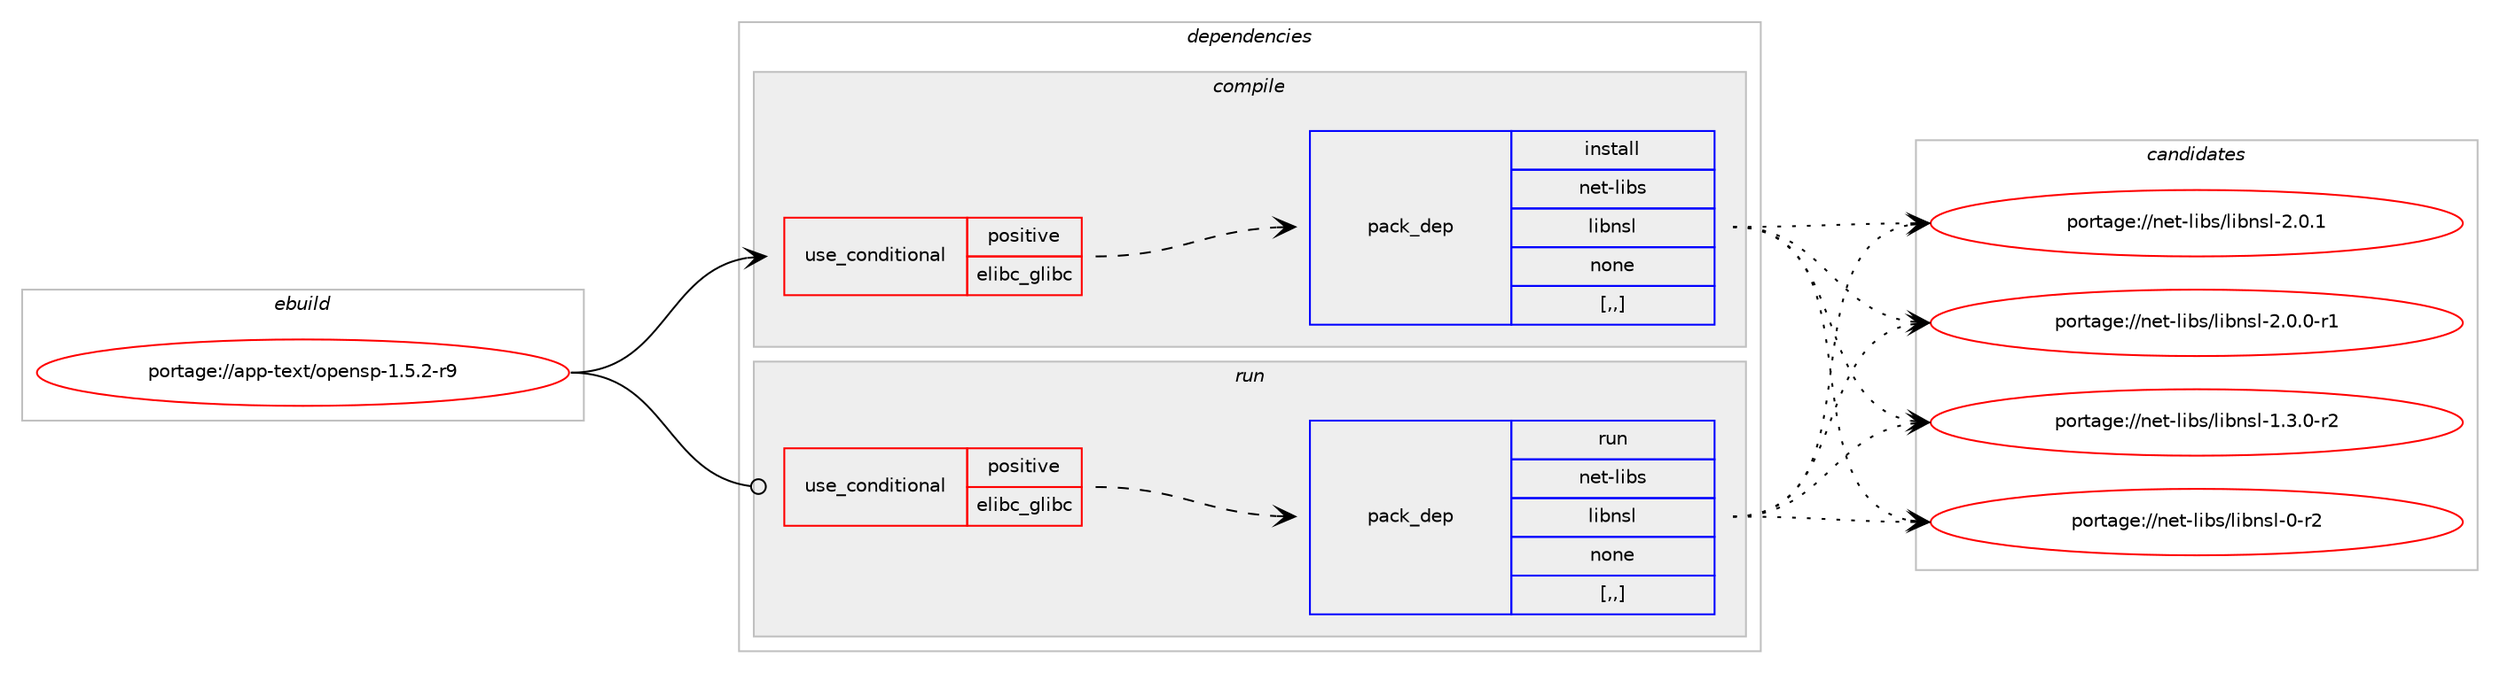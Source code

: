 digraph prolog {

# *************
# Graph options
# *************

newrank=true;
concentrate=true;
compound=true;
graph [rankdir=LR,fontname=Helvetica,fontsize=10,ranksep=1.5];#, ranksep=2.5, nodesep=0.2];
edge  [arrowhead=vee];
node  [fontname=Helvetica,fontsize=10];

# **********
# The ebuild
# **********

subgraph cluster_leftcol {
color=gray;
label=<<i>ebuild</i>>;
id [label="portage://app-text/opensp-1.5.2-r9", color=red, width=4, href="../app-text/opensp-1.5.2-r9.svg"];
}

# ****************
# The dependencies
# ****************

subgraph cluster_midcol {
color=gray;
label=<<i>dependencies</i>>;
subgraph cluster_compile {
fillcolor="#eeeeee";
style=filled;
label=<<i>compile</i>>;
subgraph cond145207 {
dependency550410 [label=<<TABLE BORDER="0" CELLBORDER="1" CELLSPACING="0" CELLPADDING="4"><TR><TD ROWSPAN="3" CELLPADDING="10">use_conditional</TD></TR><TR><TD>positive</TD></TR><TR><TD>elibc_glibc</TD></TR></TABLE>>, shape=none, color=red];
subgraph pack401097 {
dependency550411 [label=<<TABLE BORDER="0" CELLBORDER="1" CELLSPACING="0" CELLPADDING="4" WIDTH="220"><TR><TD ROWSPAN="6" CELLPADDING="30">pack_dep</TD></TR><TR><TD WIDTH="110">install</TD></TR><TR><TD>net-libs</TD></TR><TR><TD>libnsl</TD></TR><TR><TD>none</TD></TR><TR><TD>[,,]</TD></TR></TABLE>>, shape=none, color=blue];
}
dependency550410:e -> dependency550411:w [weight=20,style="dashed",arrowhead="vee"];
}
id:e -> dependency550410:w [weight=20,style="solid",arrowhead="vee"];
}
subgraph cluster_compileandrun {
fillcolor="#eeeeee";
style=filled;
label=<<i>compile and run</i>>;
}
subgraph cluster_run {
fillcolor="#eeeeee";
style=filled;
label=<<i>run</i>>;
subgraph cond145208 {
dependency550412 [label=<<TABLE BORDER="0" CELLBORDER="1" CELLSPACING="0" CELLPADDING="4"><TR><TD ROWSPAN="3" CELLPADDING="10">use_conditional</TD></TR><TR><TD>positive</TD></TR><TR><TD>elibc_glibc</TD></TR></TABLE>>, shape=none, color=red];
subgraph pack401098 {
dependency550413 [label=<<TABLE BORDER="0" CELLBORDER="1" CELLSPACING="0" CELLPADDING="4" WIDTH="220"><TR><TD ROWSPAN="6" CELLPADDING="30">pack_dep</TD></TR><TR><TD WIDTH="110">run</TD></TR><TR><TD>net-libs</TD></TR><TR><TD>libnsl</TD></TR><TR><TD>none</TD></TR><TR><TD>[,,]</TD></TR></TABLE>>, shape=none, color=blue];
}
dependency550412:e -> dependency550413:w [weight=20,style="dashed",arrowhead="vee"];
}
id:e -> dependency550412:w [weight=20,style="solid",arrowhead="odot"];
}
}

# **************
# The candidates
# **************

subgraph cluster_choices {
rank=same;
color=gray;
label=<<i>candidates</i>>;

subgraph choice401097 {
color=black;
nodesep=1;
choice11010111645108105981154710810598110115108455046484649 [label="portage://net-libs/libnsl-2.0.1", color=red, width=4,href="../net-libs/libnsl-2.0.1.svg"];
choice110101116451081059811547108105981101151084550464846484511449 [label="portage://net-libs/libnsl-2.0.0-r1", color=red, width=4,href="../net-libs/libnsl-2.0.0-r1.svg"];
choice110101116451081059811547108105981101151084549465146484511450 [label="portage://net-libs/libnsl-1.3.0-r2", color=red, width=4,href="../net-libs/libnsl-1.3.0-r2.svg"];
choice1101011164510810598115471081059811011510845484511450 [label="portage://net-libs/libnsl-0-r2", color=red, width=4,href="../net-libs/libnsl-0-r2.svg"];
dependency550411:e -> choice11010111645108105981154710810598110115108455046484649:w [style=dotted,weight="100"];
dependency550411:e -> choice110101116451081059811547108105981101151084550464846484511449:w [style=dotted,weight="100"];
dependency550411:e -> choice110101116451081059811547108105981101151084549465146484511450:w [style=dotted,weight="100"];
dependency550411:e -> choice1101011164510810598115471081059811011510845484511450:w [style=dotted,weight="100"];
}
subgraph choice401098 {
color=black;
nodesep=1;
choice11010111645108105981154710810598110115108455046484649 [label="portage://net-libs/libnsl-2.0.1", color=red, width=4,href="../net-libs/libnsl-2.0.1.svg"];
choice110101116451081059811547108105981101151084550464846484511449 [label="portage://net-libs/libnsl-2.0.0-r1", color=red, width=4,href="../net-libs/libnsl-2.0.0-r1.svg"];
choice110101116451081059811547108105981101151084549465146484511450 [label="portage://net-libs/libnsl-1.3.0-r2", color=red, width=4,href="../net-libs/libnsl-1.3.0-r2.svg"];
choice1101011164510810598115471081059811011510845484511450 [label="portage://net-libs/libnsl-0-r2", color=red, width=4,href="../net-libs/libnsl-0-r2.svg"];
dependency550413:e -> choice11010111645108105981154710810598110115108455046484649:w [style=dotted,weight="100"];
dependency550413:e -> choice110101116451081059811547108105981101151084550464846484511449:w [style=dotted,weight="100"];
dependency550413:e -> choice110101116451081059811547108105981101151084549465146484511450:w [style=dotted,weight="100"];
dependency550413:e -> choice1101011164510810598115471081059811011510845484511450:w [style=dotted,weight="100"];
}
}

}
